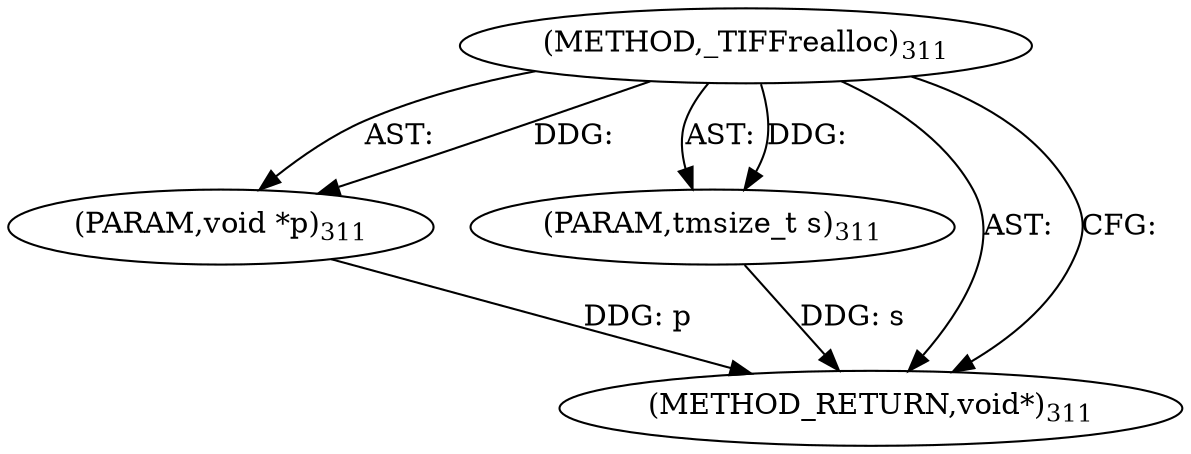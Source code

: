 digraph "_TIFFrealloc" {  
"8379" [label = <(METHOD,_TIFFrealloc)<SUB>311</SUB>> ]
"8380" [label = <(PARAM,void *p)<SUB>311</SUB>> ]
"8381" [label = <(PARAM,tmsize_t s)<SUB>311</SUB>> ]
"8382" [label = <(METHOD_RETURN,void*)<SUB>311</SUB>> ]
  "8379" -> "8380"  [ label = "AST: "] 
  "8379" -> "8381"  [ label = "AST: "] 
  "8379" -> "8382"  [ label = "AST: "] 
  "8379" -> "8382"  [ label = "CFG: "] 
  "8380" -> "8382"  [ label = "DDG: p"] 
  "8381" -> "8382"  [ label = "DDG: s"] 
  "8379" -> "8380"  [ label = "DDG: "] 
  "8379" -> "8381"  [ label = "DDG: "] 
}

